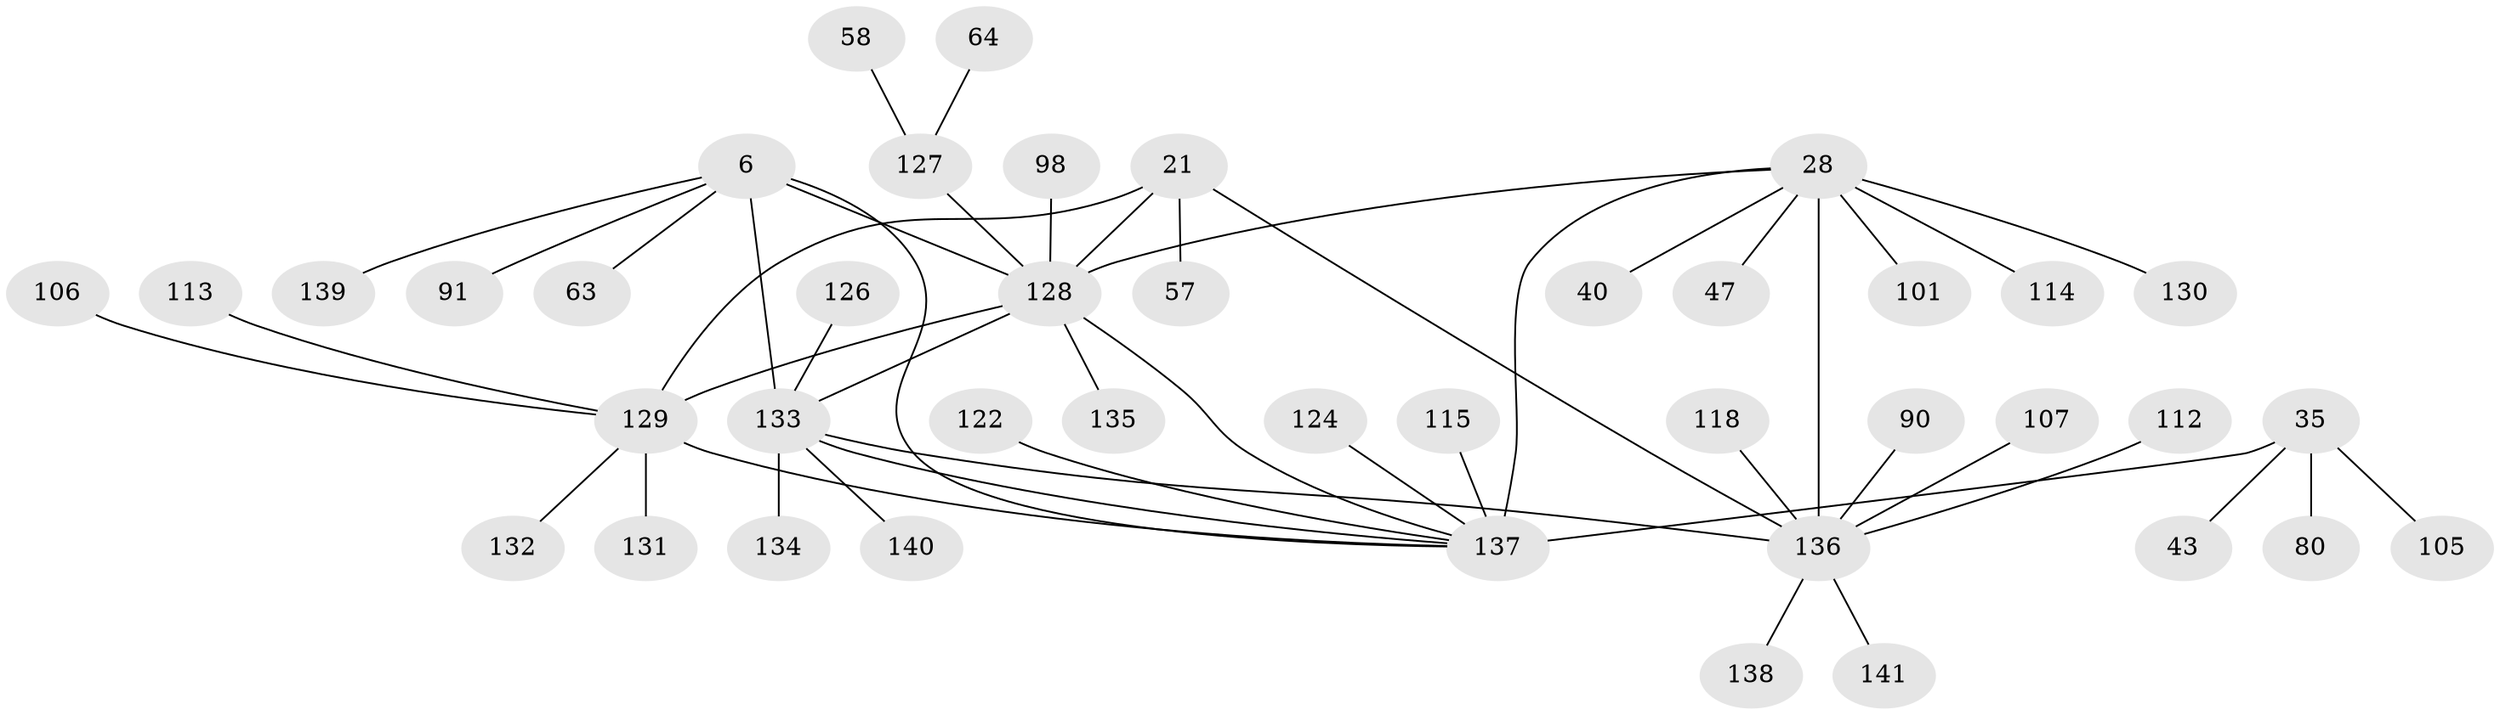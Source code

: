 // original degree distribution, {7: 0.03546099290780142, 13: 0.0070921985815602835, 9: 0.04964539007092199, 12: 0.02127659574468085, 6: 0.014184397163120567, 11: 0.03546099290780142, 8: 0.05673758865248227, 10: 0.02127659574468085, 17: 0.0070921985815602835, 1: 0.5531914893617021, 2: 0.16312056737588654, 3: 0.02127659574468085, 4: 0.014184397163120567}
// Generated by graph-tools (version 1.1) at 2025/59/03/04/25 21:59:13]
// undirected, 42 vertices, 49 edges
graph export_dot {
graph [start="1"]
  node [color=gray90,style=filled];
  6 [super="+3+4"];
  21 [super="+17"];
  28 [super="+26+24"];
  35 [super="+30"];
  40;
  43;
  47;
  57;
  58;
  63;
  64;
  80;
  90 [super="+46"];
  91;
  98 [super="+88"];
  101 [super="+85"];
  105;
  106;
  107;
  112;
  113;
  114;
  115;
  118;
  122;
  124;
  126 [super="+62"];
  127 [super="+74+86+11"];
  128 [super="+41+70+77+79+87+89+108+120+121+116"];
  129 [super="+66+20+75+38+49+54+73+95+103"];
  130;
  131 [super="+117"];
  132;
  133 [super="+52+93+96+102+104+123+125"];
  134;
  135;
  136 [super="+59+72+81+82"];
  137 [super="+76+110"];
  138;
  139;
  140;
  141;
  6 -- 139;
  6 -- 63;
  6 -- 133 [weight=12];
  6 -- 137;
  6 -- 128;
  6 -- 91;
  21 -- 57;
  21 -- 129 [weight=8];
  21 -- 136;
  21 -- 128 [weight=2];
  28 -- 47;
  28 -- 101;
  28 -- 136 [weight=12];
  28 -- 128;
  28 -- 130;
  28 -- 114;
  28 -- 40;
  28 -- 137;
  35 -- 80;
  35 -- 105;
  35 -- 43;
  35 -- 137 [weight=10];
  58 -- 127;
  64 -- 127;
  90 -- 136;
  98 -- 128 [weight=4];
  106 -- 129;
  107 -- 136;
  112 -- 136;
  113 -- 129;
  115 -- 137;
  118 -- 136;
  122 -- 137;
  124 -- 137;
  126 -- 133;
  127 -- 128 [weight=12];
  128 -- 129 [weight=5];
  128 -- 133 [weight=2];
  128 -- 135;
  128 -- 137 [weight=3];
  129 -- 131;
  129 -- 132;
  129 -- 137;
  133 -- 134;
  133 -- 140;
  133 -- 136;
  133 -- 137 [weight=3];
  136 -- 138;
  136 -- 141;
}
